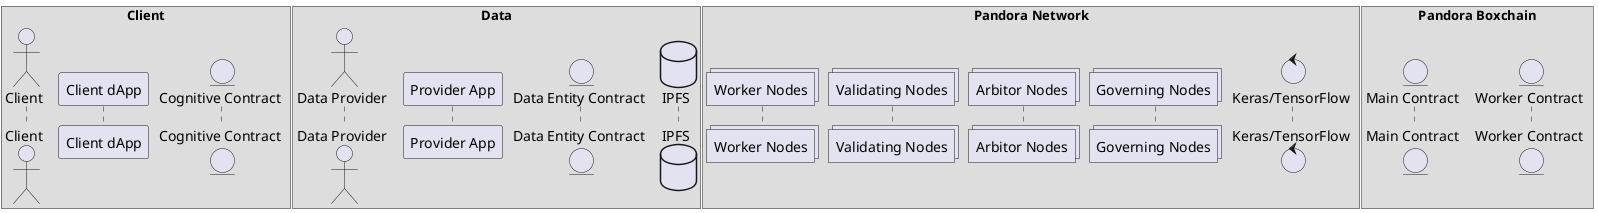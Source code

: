 @startuml
box "Client"
  actor "Client" as client
  participant "Client dApp" as dapp
  entity "Cognitive Contract" as cognitiveContract
end box

box "Data"
  actor "Data Provider" as provider
  participant "Provider App" as app
  entity "Data Entity Contract" as dataContract
  database "IPFS" as ipfs
end box

box "Pandora Network"
  collections "Worker Nodes" as workers
  collections "Validating Nodes" as validators
  collections "Arbitor Nodes" as arbitors
  collections "Governing Nodes" as governors
  control "Keras/TensorFlow" as nn
end box

box "Pandora Boxchain"
  entity "Main Contract" as theContract
  entity "Worker Contract" as workerContract
end box
@enduml
